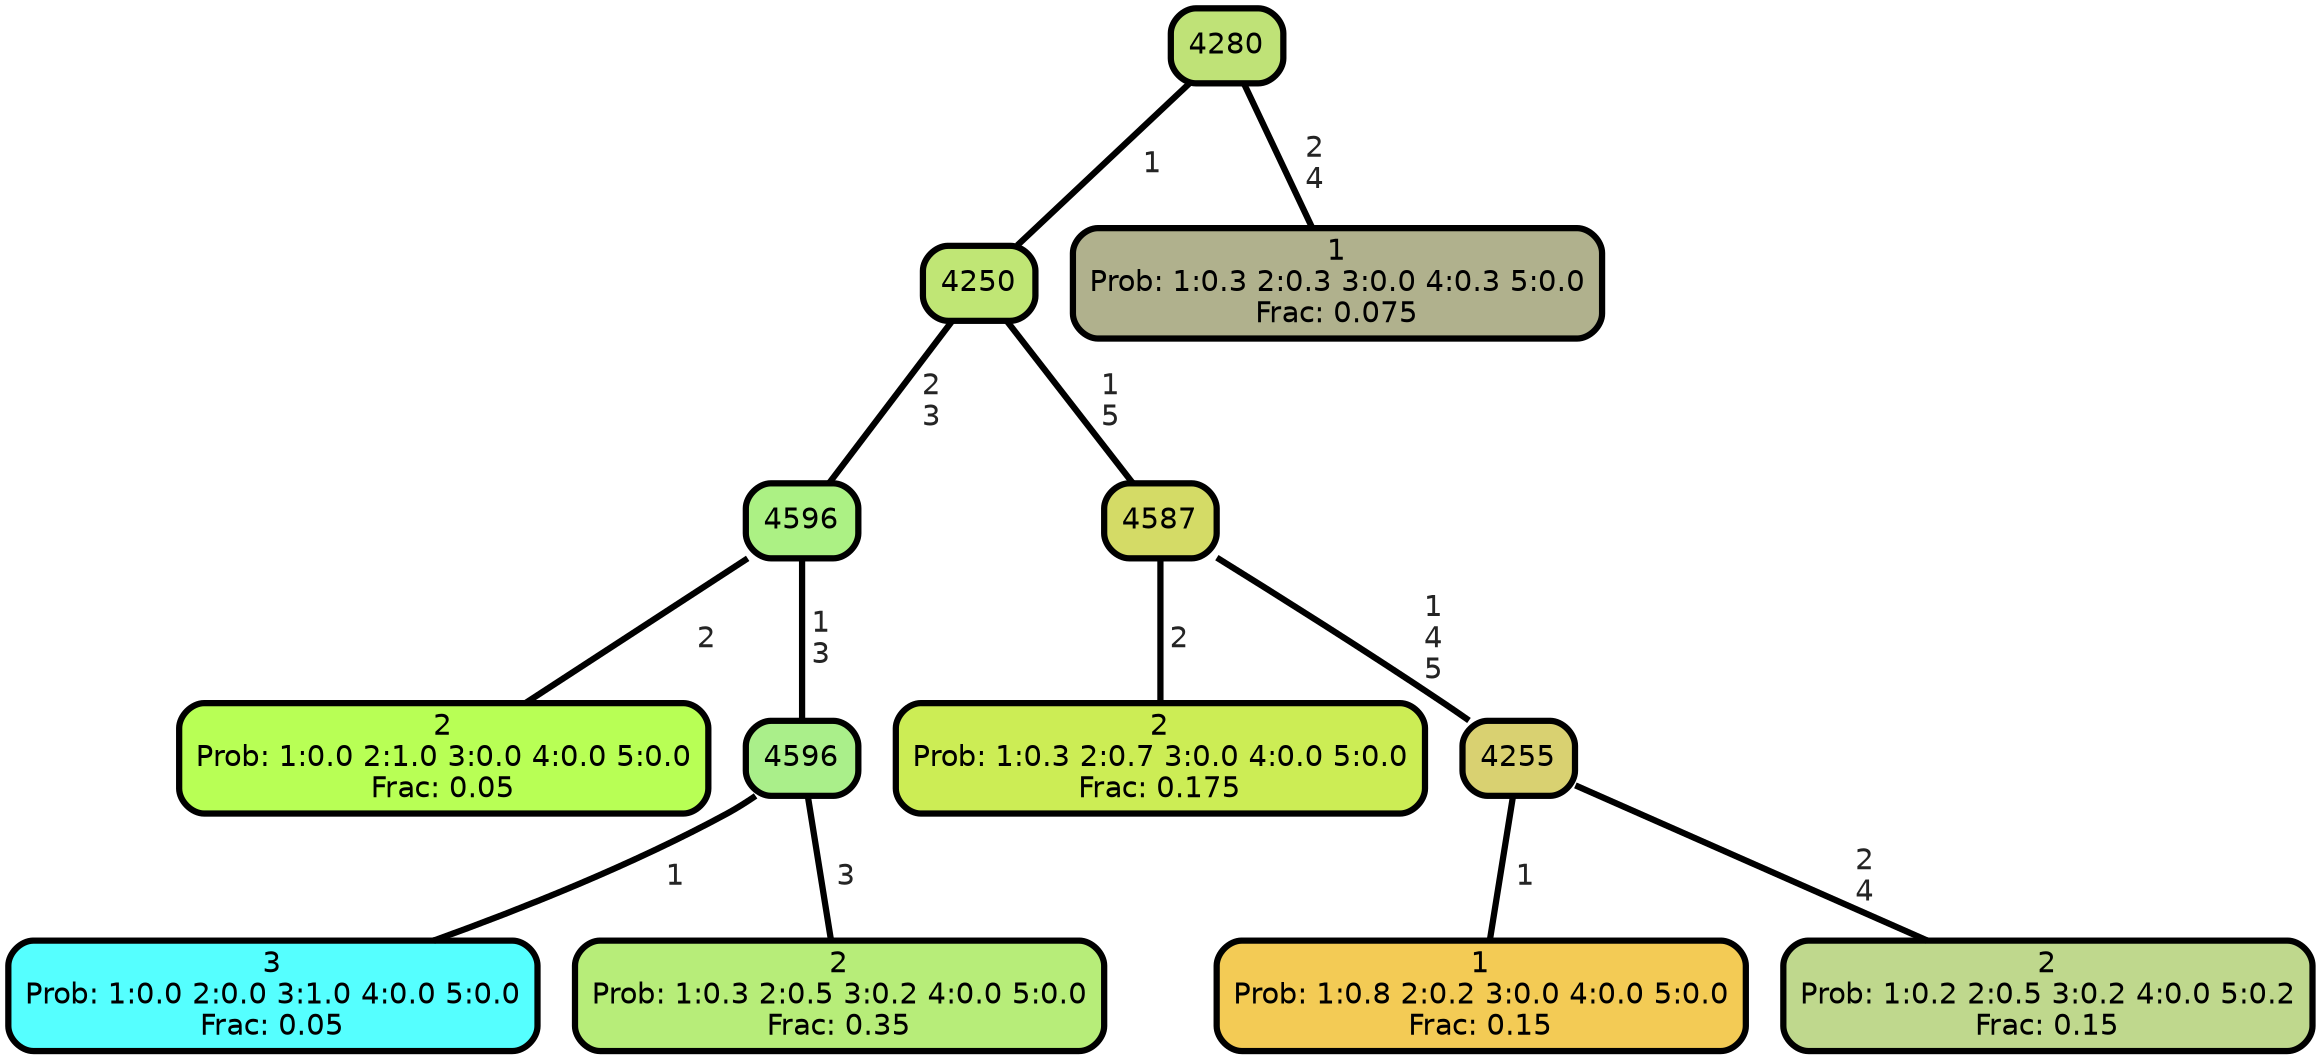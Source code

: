 graph Tree {
node [shape=box, style="filled, rounded",color="black",penwidth="3",fontcolor="black",                 fontname=helvetica] ;
graph [ranksep="0 equally", splines=straight,                 bgcolor=transparent, dpi=200] ;
edge [fontname=helvetica, fontweight=bold,fontcolor=grey14,color=black] ;
0 [label="2
Prob: 1:0.0 2:1.0 3:0.0 4:0.0 5:0.0
Frac: 0.05", fillcolor="#b8ff55"] ;
1 [label="4596", fillcolor="#acf184"] ;
2 [label="3
Prob: 1:0.0 2:0.0 3:1.0 4:0.0 5:0.0
Frac: 0.05", fillcolor="#55ffff"] ;
3 [label="4596", fillcolor="#aaef8a"] ;
4 [label="2
Prob: 1:0.3 2:0.5 3:0.2 4:0.0 5:0.0
Frac: 0.35", fillcolor="#b7ed79"] ;
5 [label="4250", fillcolor="#c0e675"] ;
6 [label="2
Prob: 1:0.3 2:0.7 3:0.0 4:0.0 5:0.0
Frac: 0.175", fillcolor="#cced55"] ;
7 [label="4587", fillcolor="#d4db66"] ;
8 [label="1
Prob: 1:0.8 2:0.2 3:0.0 4:0.0 5:0.0
Frac: 0.15", fillcolor="#f3cb55"] ;
9 [label="4255", fillcolor="#d9d171"] ;
10 [label="2
Prob: 1:0.2 2:0.5 3:0.2 4:0.0 5:0.2
Frac: 0.15", fillcolor="#bfd88d"] ;
11 [label="4280", fillcolor="#bfe277"] ;
12 [label="1
Prob: 1:0.3 2:0.3 3:0.0 4:0.3 5:0.0
Frac: 0.075", fillcolor="#b0b18d"] ;
1 -- 0 [label=" 2",penwidth=3] ;
1 -- 3 [label=" 1\n 3",penwidth=3] ;
3 -- 2 [label=" 1",penwidth=3] ;
3 -- 4 [label=" 3",penwidth=3] ;
5 -- 1 [label=" 2\n 3",penwidth=3] ;
5 -- 7 [label=" 1\n 5",penwidth=3] ;
7 -- 6 [label=" 2",penwidth=3] ;
7 -- 9 [label=" 1\n 4\n 5",penwidth=3] ;
9 -- 8 [label=" 1",penwidth=3] ;
9 -- 10 [label=" 2\n 4",penwidth=3] ;
11 -- 5 [label=" 1",penwidth=3] ;
11 -- 12 [label=" 2\n 4",penwidth=3] ;
{rank = same;}}